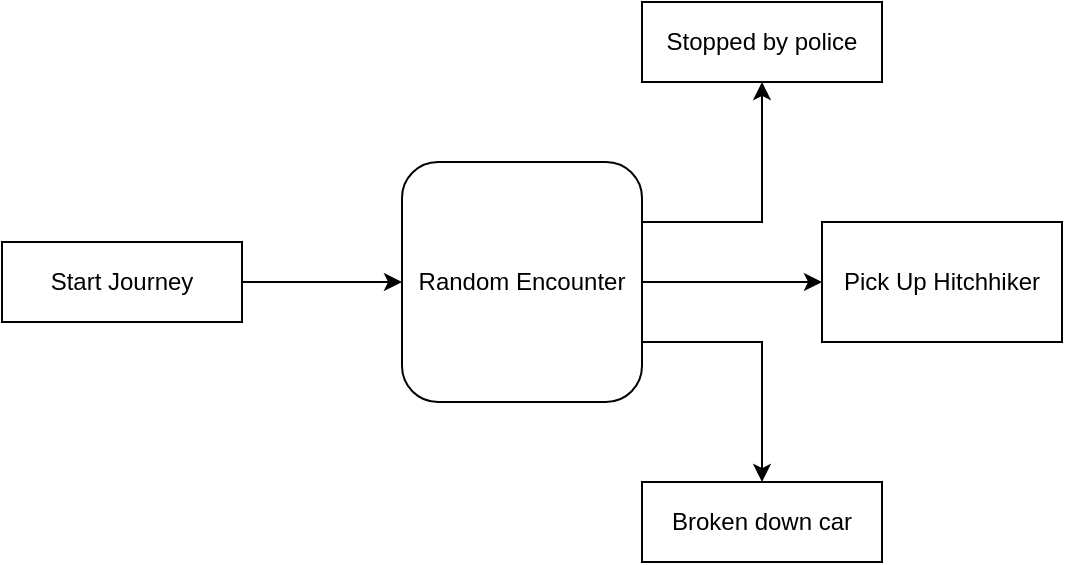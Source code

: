 <mxfile version="13.2.4" type="device"><diagram id="G3pwW7mCYhDkQ6FZ9vj4" name="Page-1"><mxGraphModel dx="1822" dy="862" grid="1" gridSize="10" guides="1" tooltips="1" connect="1" arrows="1" fold="1" page="0" pageScale="1" pageWidth="827" pageHeight="1169" math="0" shadow="0"><root><mxCell id="0"/><mxCell id="1" parent="0"/><mxCell id="RfQ7PdaG6GQwumdXETiS-4" style="edgeStyle=orthogonalEdgeStyle;rounded=0;orthogonalLoop=1;jettySize=auto;html=1;entryX=0;entryY=0.5;entryDx=0;entryDy=0;" edge="1" parent="1" source="RfQ7PdaG6GQwumdXETiS-1" target="RfQ7PdaG6GQwumdXETiS-2"><mxGeometry relative="1" as="geometry"/></mxCell><mxCell id="RfQ7PdaG6GQwumdXETiS-1" value="Start Journey" style="rounded=0;whiteSpace=wrap;html=1;" vertex="1" parent="1"><mxGeometry x="-80" y="440" width="120" height="40" as="geometry"/></mxCell><mxCell id="RfQ7PdaG6GQwumdXETiS-5" style="edgeStyle=orthogonalEdgeStyle;rounded=0;orthogonalLoop=1;jettySize=auto;html=1;exitX=1;exitY=0.5;exitDx=0;exitDy=0;" edge="1" parent="1" source="RfQ7PdaG6GQwumdXETiS-2" target="RfQ7PdaG6GQwumdXETiS-6"><mxGeometry relative="1" as="geometry"><mxPoint x="390" y="460" as="targetPoint"/></mxGeometry></mxCell><mxCell id="RfQ7PdaG6GQwumdXETiS-7" style="edgeStyle=orthogonalEdgeStyle;rounded=0;orthogonalLoop=1;jettySize=auto;html=1;exitX=1;exitY=0.25;exitDx=0;exitDy=0;" edge="1" parent="1" source="RfQ7PdaG6GQwumdXETiS-2" target="RfQ7PdaG6GQwumdXETiS-8"><mxGeometry relative="1" as="geometry"><mxPoint x="290" y="390" as="targetPoint"/></mxGeometry></mxCell><mxCell id="RfQ7PdaG6GQwumdXETiS-9" style="edgeStyle=orthogonalEdgeStyle;rounded=0;orthogonalLoop=1;jettySize=auto;html=1;exitX=1;exitY=0.75;exitDx=0;exitDy=0;" edge="1" parent="1" source="RfQ7PdaG6GQwumdXETiS-2" target="RfQ7PdaG6GQwumdXETiS-10"><mxGeometry relative="1" as="geometry"><mxPoint x="320" y="550" as="targetPoint"/></mxGeometry></mxCell><mxCell id="RfQ7PdaG6GQwumdXETiS-2" value="Random Encounter" style="rounded=1;whiteSpace=wrap;html=1;" vertex="1" parent="1"><mxGeometry x="120" y="400" width="120" height="120" as="geometry"/></mxCell><mxCell id="RfQ7PdaG6GQwumdXETiS-3" style="edgeStyle=orthogonalEdgeStyle;rounded=0;orthogonalLoop=1;jettySize=auto;html=1;exitX=0.5;exitY=1;exitDx=0;exitDy=0;" edge="1" parent="1" source="RfQ7PdaG6GQwumdXETiS-1" target="RfQ7PdaG6GQwumdXETiS-1"><mxGeometry relative="1" as="geometry"/></mxCell><mxCell id="RfQ7PdaG6GQwumdXETiS-6" value="Pick Up Hitchhiker" style="rounded=0;whiteSpace=wrap;html=1;" vertex="1" parent="1"><mxGeometry x="330" y="430" width="120" height="60" as="geometry"/></mxCell><mxCell id="RfQ7PdaG6GQwumdXETiS-8" value="Stopped by police" style="rounded=0;whiteSpace=wrap;html=1;" vertex="1" parent="1"><mxGeometry x="240" y="320" width="120" height="40" as="geometry"/></mxCell><mxCell id="RfQ7PdaG6GQwumdXETiS-10" value="Broken down car" style="rounded=0;whiteSpace=wrap;html=1;" vertex="1" parent="1"><mxGeometry x="240" y="560" width="120" height="40" as="geometry"/></mxCell></root></mxGraphModel></diagram></mxfile>
